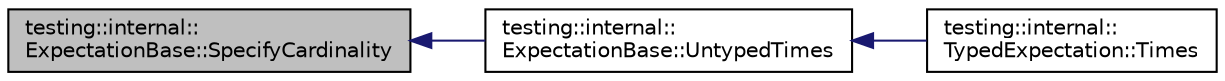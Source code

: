 digraph "testing::internal::ExpectationBase::SpecifyCardinality"
{
  edge [fontname="Helvetica",fontsize="10",labelfontname="Helvetica",labelfontsize="10"];
  node [fontname="Helvetica",fontsize="10",shape=record];
  rankdir="LR";
  Node165 [label="testing::internal::\lExpectationBase::SpecifyCardinality",height=0.2,width=0.4,color="black", fillcolor="grey75", style="filled", fontcolor="black"];
  Node165 -> Node166 [dir="back",color="midnightblue",fontsize="10",style="solid",fontname="Helvetica"];
  Node166 [label="testing::internal::\lExpectationBase::UntypedTimes",height=0.2,width=0.4,color="black", fillcolor="white", style="filled",URL="$d6/de4/classtesting_1_1internal_1_1_expectation_base.html#a05bbd7fea6ea3c740ea095ea7462bc07"];
  Node166 -> Node167 [dir="back",color="midnightblue",fontsize="10",style="solid",fontname="Helvetica"];
  Node167 [label="testing::internal::\lTypedExpectation::Times",height=0.2,width=0.4,color="black", fillcolor="white", style="filled",URL="$d2/d4b/classtesting_1_1internal_1_1_typed_expectation.html#a9a4c34ee5c6e6adc880a22f61f33da57"];
}

